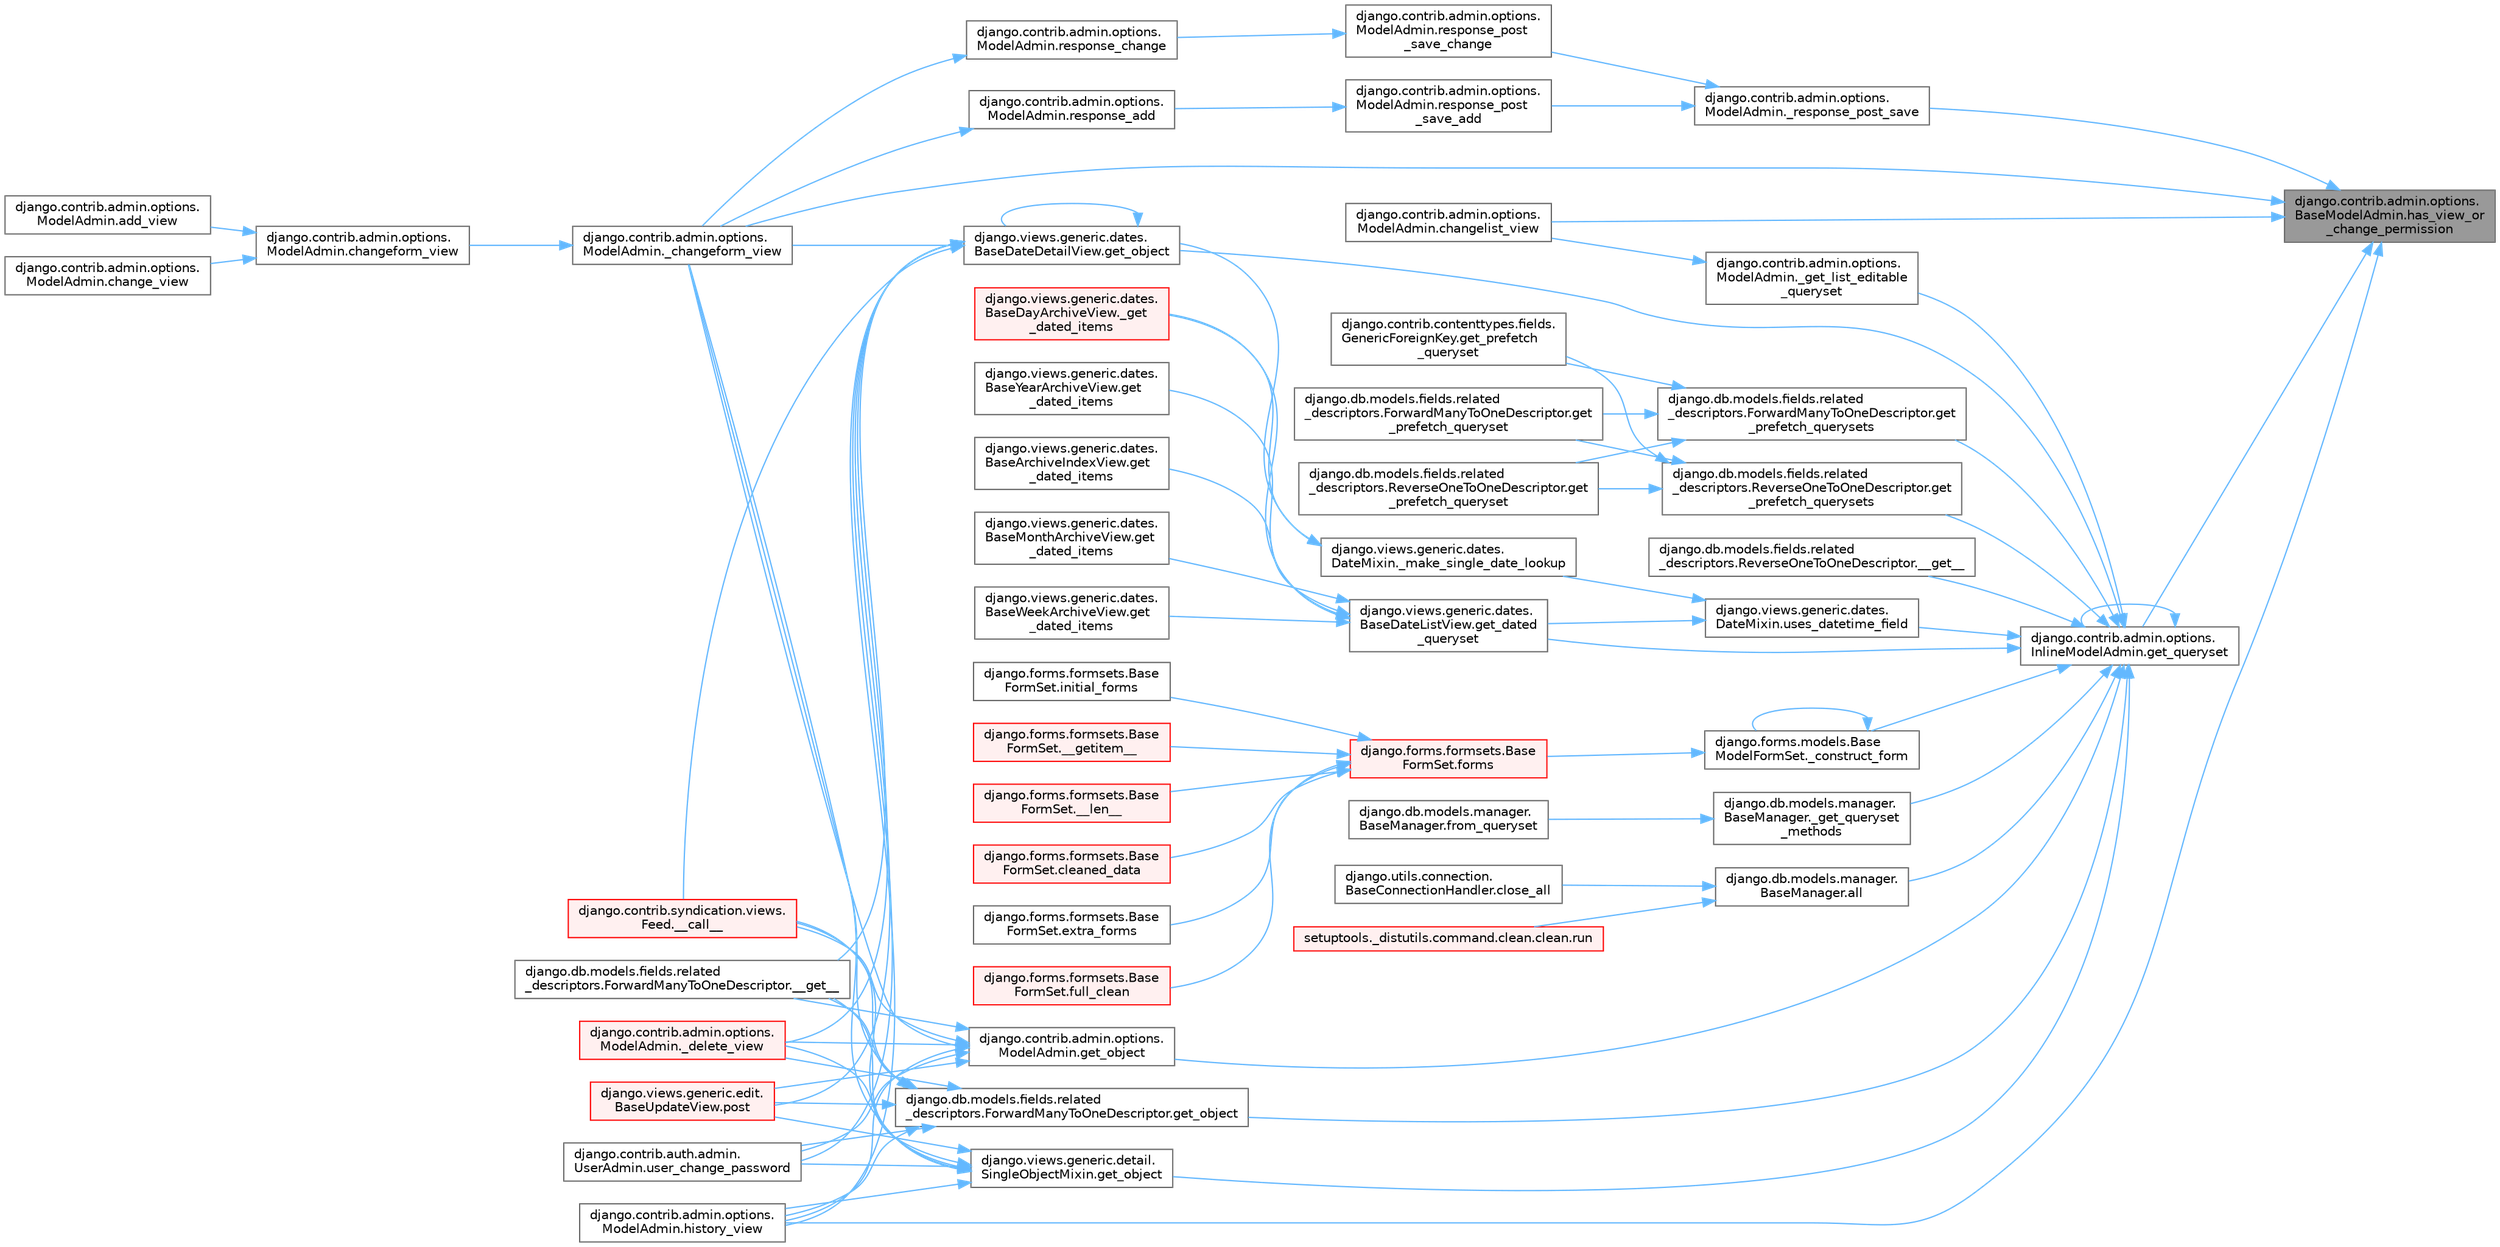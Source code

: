 digraph "django.contrib.admin.options.BaseModelAdmin.has_view_or_change_permission"
{
 // LATEX_PDF_SIZE
  bgcolor="transparent";
  edge [fontname=Helvetica,fontsize=10,labelfontname=Helvetica,labelfontsize=10];
  node [fontname=Helvetica,fontsize=10,shape=box,height=0.2,width=0.4];
  rankdir="RL";
  Node1 [id="Node000001",label="django.contrib.admin.options.\lBaseModelAdmin.has_view_or\l_change_permission",height=0.2,width=0.4,color="gray40", fillcolor="grey60", style="filled", fontcolor="black",tooltip=" "];
  Node1 -> Node2 [id="edge1_Node000001_Node000002",dir="back",color="steelblue1",style="solid",tooltip=" "];
  Node2 [id="Node000002",label="django.contrib.admin.options.\lModelAdmin._changeform_view",height=0.2,width=0.4,color="grey40", fillcolor="white", style="filled",URL="$classdjango_1_1contrib_1_1admin_1_1options_1_1_model_admin.html#a06082f9f8128d66a16cda8098c673dae",tooltip=" "];
  Node2 -> Node3 [id="edge2_Node000002_Node000003",dir="back",color="steelblue1",style="solid",tooltip=" "];
  Node3 [id="Node000003",label="django.contrib.admin.options.\lModelAdmin.changeform_view",height=0.2,width=0.4,color="grey40", fillcolor="white", style="filled",URL="$classdjango_1_1contrib_1_1admin_1_1options_1_1_model_admin.html#ac91e54453f9d73e9e12ad8dd8f138225",tooltip=" "];
  Node3 -> Node4 [id="edge3_Node000003_Node000004",dir="back",color="steelblue1",style="solid",tooltip=" "];
  Node4 [id="Node000004",label="django.contrib.admin.options.\lModelAdmin.add_view",height=0.2,width=0.4,color="grey40", fillcolor="white", style="filled",URL="$classdjango_1_1contrib_1_1admin_1_1options_1_1_model_admin.html#adaac8707f61a7e4993842f98f466edcf",tooltip=" "];
  Node3 -> Node5 [id="edge4_Node000003_Node000005",dir="back",color="steelblue1",style="solid",tooltip=" "];
  Node5 [id="Node000005",label="django.contrib.admin.options.\lModelAdmin.change_view",height=0.2,width=0.4,color="grey40", fillcolor="white", style="filled",URL="$classdjango_1_1contrib_1_1admin_1_1options_1_1_model_admin.html#a96abcd3295983666fd7978775d1c18cb",tooltip=" "];
  Node1 -> Node6 [id="edge5_Node000001_Node000006",dir="back",color="steelblue1",style="solid",tooltip=" "];
  Node6 [id="Node000006",label="django.contrib.admin.options.\lModelAdmin._response_post_save",height=0.2,width=0.4,color="grey40", fillcolor="white", style="filled",URL="$classdjango_1_1contrib_1_1admin_1_1options_1_1_model_admin.html#a1c885d22adb6b2cb20a5ad8969f63339",tooltip=" "];
  Node6 -> Node7 [id="edge6_Node000006_Node000007",dir="back",color="steelblue1",style="solid",tooltip=" "];
  Node7 [id="Node000007",label="django.contrib.admin.options.\lModelAdmin.response_post\l_save_add",height=0.2,width=0.4,color="grey40", fillcolor="white", style="filled",URL="$classdjango_1_1contrib_1_1admin_1_1options_1_1_model_admin.html#acb45c4ec3813010ef86c336499b3dadd",tooltip=" "];
  Node7 -> Node8 [id="edge7_Node000007_Node000008",dir="back",color="steelblue1",style="solid",tooltip=" "];
  Node8 [id="Node000008",label="django.contrib.admin.options.\lModelAdmin.response_add",height=0.2,width=0.4,color="grey40", fillcolor="white", style="filled",URL="$classdjango_1_1contrib_1_1admin_1_1options_1_1_model_admin.html#a1aa8884d9088a097877c29a6abea1640",tooltip=" "];
  Node8 -> Node2 [id="edge8_Node000008_Node000002",dir="back",color="steelblue1",style="solid",tooltip=" "];
  Node6 -> Node9 [id="edge9_Node000006_Node000009",dir="back",color="steelblue1",style="solid",tooltip=" "];
  Node9 [id="Node000009",label="django.contrib.admin.options.\lModelAdmin.response_post\l_save_change",height=0.2,width=0.4,color="grey40", fillcolor="white", style="filled",URL="$classdjango_1_1contrib_1_1admin_1_1options_1_1_model_admin.html#aa3db6ab07132bc8931b07b2a7da11a55",tooltip=" "];
  Node9 -> Node10 [id="edge10_Node000009_Node000010",dir="back",color="steelblue1",style="solid",tooltip=" "];
  Node10 [id="Node000010",label="django.contrib.admin.options.\lModelAdmin.response_change",height=0.2,width=0.4,color="grey40", fillcolor="white", style="filled",URL="$classdjango_1_1contrib_1_1admin_1_1options_1_1_model_admin.html#add50441458d2c08bed7e26115a4df89c",tooltip=" "];
  Node10 -> Node2 [id="edge11_Node000010_Node000002",dir="back",color="steelblue1",style="solid",tooltip=" "];
  Node1 -> Node11 [id="edge12_Node000001_Node000011",dir="back",color="steelblue1",style="solid",tooltip=" "];
  Node11 [id="Node000011",label="django.contrib.admin.options.\lModelAdmin.changelist_view",height=0.2,width=0.4,color="grey40", fillcolor="white", style="filled",URL="$classdjango_1_1contrib_1_1admin_1_1options_1_1_model_admin.html#af5f3d8010317ded7325e649561a4d909",tooltip=" "];
  Node1 -> Node12 [id="edge13_Node000001_Node000012",dir="back",color="steelblue1",style="solid",tooltip=" "];
  Node12 [id="Node000012",label="django.contrib.admin.options.\lInlineModelAdmin.get_queryset",height=0.2,width=0.4,color="grey40", fillcolor="white", style="filled",URL="$classdjango_1_1contrib_1_1admin_1_1options_1_1_inline_model_admin.html#a9248f5d82a336087e911b7ebc8729ffd",tooltip=" "];
  Node12 -> Node13 [id="edge14_Node000012_Node000013",dir="back",color="steelblue1",style="solid",tooltip=" "];
  Node13 [id="Node000013",label="django.db.models.fields.related\l_descriptors.ReverseOneToOneDescriptor.__get__",height=0.2,width=0.4,color="grey40", fillcolor="white", style="filled",URL="$classdjango_1_1db_1_1models_1_1fields_1_1related__descriptors_1_1_reverse_one_to_one_descriptor.html#ad62c522f9bb4b91174a3437b3f978f6b",tooltip=" "];
  Node12 -> Node14 [id="edge15_Node000012_Node000014",dir="back",color="steelblue1",style="solid",tooltip=" "];
  Node14 [id="Node000014",label="django.forms.models.Base\lModelFormSet._construct_form",height=0.2,width=0.4,color="grey40", fillcolor="white", style="filled",URL="$classdjango_1_1forms_1_1models_1_1_base_model_form_set.html#a2318f52c4f2963f7674c8e15e2f3c324",tooltip=" "];
  Node14 -> Node14 [id="edge16_Node000014_Node000014",dir="back",color="steelblue1",style="solid",tooltip=" "];
  Node14 -> Node15 [id="edge17_Node000014_Node000015",dir="back",color="steelblue1",style="solid",tooltip=" "];
  Node15 [id="Node000015",label="django.forms.formsets.Base\lFormSet.forms",height=0.2,width=0.4,color="red", fillcolor="#FFF0F0", style="filled",URL="$classdjango_1_1forms_1_1formsets_1_1_base_form_set.html#a398234150267aa3c6dceaa20a7a507f1",tooltip=" "];
  Node15 -> Node16 [id="edge18_Node000015_Node000016",dir="back",color="steelblue1",style="solid",tooltip=" "];
  Node16 [id="Node000016",label="django.forms.formsets.Base\lFormSet.__getitem__",height=0.2,width=0.4,color="red", fillcolor="#FFF0F0", style="filled",URL="$classdjango_1_1forms_1_1formsets_1_1_base_form_set.html#a3ed6460d03a41c30d519e9170d0a17cc",tooltip=" "];
  Node15 -> Node3182 [id="edge19_Node000015_Node003182",dir="back",color="steelblue1",style="solid",tooltip=" "];
  Node3182 [id="Node003182",label="django.forms.formsets.Base\lFormSet.__len__",height=0.2,width=0.4,color="red", fillcolor="#FFF0F0", style="filled",URL="$classdjango_1_1forms_1_1formsets_1_1_base_form_set.html#aa8c1dfbddcb29c04ad7bf814137b3c36",tooltip=" "];
  Node15 -> Node1775 [id="edge20_Node000015_Node001775",dir="back",color="steelblue1",style="solid",tooltip=" "];
  Node1775 [id="Node001775",label="django.forms.formsets.Base\lFormSet.cleaned_data",height=0.2,width=0.4,color="red", fillcolor="#FFF0F0", style="filled",URL="$classdjango_1_1forms_1_1formsets_1_1_base_form_set.html#ae51d85dd3faa160668adba372c4e87f7",tooltip=" "];
  Node15 -> Node1923 [id="edge21_Node000015_Node001923",dir="back",color="steelblue1",style="solid",tooltip=" "];
  Node1923 [id="Node001923",label="django.forms.formsets.Base\lFormSet.extra_forms",height=0.2,width=0.4,color="grey40", fillcolor="white", style="filled",URL="$classdjango_1_1forms_1_1formsets_1_1_base_form_set.html#a80e8dd7968259b3ccdfd86ac190c342a",tooltip=" "];
  Node15 -> Node1795 [id="edge22_Node000015_Node001795",dir="back",color="steelblue1",style="solid",tooltip=" "];
  Node1795 [id="Node001795",label="django.forms.formsets.Base\lFormSet.full_clean",height=0.2,width=0.4,color="red", fillcolor="#FFF0F0", style="filled",URL="$classdjango_1_1forms_1_1formsets_1_1_base_form_set.html#aa475bdb58853c14bfcd93bd7b494e3b1",tooltip=" "];
  Node15 -> Node1924 [id="edge23_Node000015_Node001924",dir="back",color="steelblue1",style="solid",tooltip=" "];
  Node1924 [id="Node001924",label="django.forms.formsets.Base\lFormSet.initial_forms",height=0.2,width=0.4,color="grey40", fillcolor="white", style="filled",URL="$classdjango_1_1forms_1_1formsets_1_1_base_form_set.html#a36a0e4b12f42f368c74d3a704cc58d03",tooltip=" "];
  Node12 -> Node2741 [id="edge24_Node000012_Node002741",dir="back",color="steelblue1",style="solid",tooltip=" "];
  Node2741 [id="Node002741",label="django.contrib.admin.options.\lModelAdmin._get_list_editable\l_queryset",height=0.2,width=0.4,color="grey40", fillcolor="white", style="filled",URL="$classdjango_1_1contrib_1_1admin_1_1options_1_1_model_admin.html#ae453d8065f838cd81cab58bc5797fd99",tooltip=" "];
  Node2741 -> Node11 [id="edge25_Node002741_Node000011",dir="back",color="steelblue1",style="solid",tooltip=" "];
  Node12 -> Node2742 [id="edge26_Node000012_Node002742",dir="back",color="steelblue1",style="solid",tooltip=" "];
  Node2742 [id="Node002742",label="django.db.models.manager.\lBaseManager._get_queryset\l_methods",height=0.2,width=0.4,color="grey40", fillcolor="white", style="filled",URL="$classdjango_1_1db_1_1models_1_1manager_1_1_base_manager.html#a7ef7be0dacbeaa96e518c225b954d2c4",tooltip=" "];
  Node2742 -> Node2743 [id="edge27_Node002742_Node002743",dir="back",color="steelblue1",style="solid",tooltip=" "];
  Node2743 [id="Node002743",label="django.db.models.manager.\lBaseManager.from_queryset",height=0.2,width=0.4,color="grey40", fillcolor="white", style="filled",URL="$classdjango_1_1db_1_1models_1_1manager_1_1_base_manager.html#a539a31c3e4714b562c785d374a2dbc9b",tooltip=" "];
  Node12 -> Node2744 [id="edge28_Node000012_Node002744",dir="back",color="steelblue1",style="solid",tooltip=" "];
  Node2744 [id="Node002744",label="django.db.models.manager.\lBaseManager.all",height=0.2,width=0.4,color="grey40", fillcolor="white", style="filled",URL="$classdjango_1_1db_1_1models_1_1manager_1_1_base_manager.html#a348dacddedfc163dc130f6c2620869b0",tooltip=" "];
  Node2744 -> Node2745 [id="edge29_Node002744_Node002745",dir="back",color="steelblue1",style="solid",tooltip=" "];
  Node2745 [id="Node002745",label="django.utils.connection.\lBaseConnectionHandler.close_all",height=0.2,width=0.4,color="grey40", fillcolor="white", style="filled",URL="$classdjango_1_1utils_1_1connection_1_1_base_connection_handler.html#a2dbd9163239e828581c41273647476dc",tooltip=" "];
  Node2744 -> Node2746 [id="edge30_Node002744_Node002746",dir="back",color="steelblue1",style="solid",tooltip=" "];
  Node2746 [id="Node002746",label="setuptools._distutils.command.clean.clean.run",height=0.2,width=0.4,color="red", fillcolor="#FFF0F0", style="filled",URL="$classsetuptools_1_1__distutils_1_1command_1_1clean_1_1clean.html#a578cf5beb91399cf9f10329bcd7e0dd5",tooltip=" "];
  Node12 -> Node2747 [id="edge31_Node000012_Node002747",dir="back",color="steelblue1",style="solid",tooltip=" "];
  Node2747 [id="Node002747",label="django.views.generic.dates.\lBaseDateListView.get_dated\l_queryset",height=0.2,width=0.4,color="grey40", fillcolor="white", style="filled",URL="$classdjango_1_1views_1_1generic_1_1dates_1_1_base_date_list_view.html#ad97300c63f99eef4ed95aa9d8f73520b",tooltip=" "];
  Node2747 -> Node2748 [id="edge32_Node002747_Node002748",dir="back",color="steelblue1",style="solid",tooltip=" "];
  Node2748 [id="Node002748",label="django.views.generic.dates.\lBaseDayArchiveView._get\l_dated_items",height=0.2,width=0.4,color="red", fillcolor="#FFF0F0", style="filled",URL="$classdjango_1_1views_1_1generic_1_1dates_1_1_base_day_archive_view.html#a3ca193a0859b2fbe8f0ae162272652f8",tooltip=" "];
  Node2747 -> Node2751 [id="edge33_Node002747_Node002751",dir="back",color="steelblue1",style="solid",tooltip=" "];
  Node2751 [id="Node002751",label="django.views.generic.dates.\lBaseArchiveIndexView.get\l_dated_items",height=0.2,width=0.4,color="grey40", fillcolor="white", style="filled",URL="$classdjango_1_1views_1_1generic_1_1dates_1_1_base_archive_index_view.html#ab9794c8a807f2b820629179ebfc41e2c",tooltip=" "];
  Node2747 -> Node2752 [id="edge34_Node002747_Node002752",dir="back",color="steelblue1",style="solid",tooltip=" "];
  Node2752 [id="Node002752",label="django.views.generic.dates.\lBaseMonthArchiveView.get\l_dated_items",height=0.2,width=0.4,color="grey40", fillcolor="white", style="filled",URL="$classdjango_1_1views_1_1generic_1_1dates_1_1_base_month_archive_view.html#ae62ad9b839e3904bd2162b5e92b6d02d",tooltip=" "];
  Node2747 -> Node2753 [id="edge35_Node002747_Node002753",dir="back",color="steelblue1",style="solid",tooltip=" "];
  Node2753 [id="Node002753",label="django.views.generic.dates.\lBaseWeekArchiveView.get\l_dated_items",height=0.2,width=0.4,color="grey40", fillcolor="white", style="filled",URL="$classdjango_1_1views_1_1generic_1_1dates_1_1_base_week_archive_view.html#a4217000f6b9b08cbc97f6b079ad98ea5",tooltip=" "];
  Node2747 -> Node2754 [id="edge36_Node002747_Node002754",dir="back",color="steelblue1",style="solid",tooltip=" "];
  Node2754 [id="Node002754",label="django.views.generic.dates.\lBaseYearArchiveView.get\l_dated_items",height=0.2,width=0.4,color="grey40", fillcolor="white", style="filled",URL="$classdjango_1_1views_1_1generic_1_1dates_1_1_base_year_archive_view.html#af1e2e3364ceacb5fd46eef85345ee94a",tooltip=" "];
  Node12 -> Node2755 [id="edge37_Node000012_Node002755",dir="back",color="steelblue1",style="solid",tooltip=" "];
  Node2755 [id="Node002755",label="django.contrib.admin.options.\lModelAdmin.get_object",height=0.2,width=0.4,color="grey40", fillcolor="white", style="filled",URL="$classdjango_1_1contrib_1_1admin_1_1options_1_1_model_admin.html#ac7b9acc5607b931a130f004f73adcc6c",tooltip=" "];
  Node2755 -> Node1915 [id="edge38_Node002755_Node001915",dir="back",color="steelblue1",style="solid",tooltip=" "];
  Node1915 [id="Node001915",label="django.contrib.syndication.views.\lFeed.__call__",height=0.2,width=0.4,color="red", fillcolor="#FFF0F0", style="filled",URL="$classdjango_1_1contrib_1_1syndication_1_1views_1_1_feed.html#ac7a9680a1b709d8eb37ae3c6ce000220",tooltip=" "];
  Node2755 -> Node1328 [id="edge39_Node002755_Node001328",dir="back",color="steelblue1",style="solid",tooltip=" "];
  Node1328 [id="Node001328",label="django.db.models.fields.related\l_descriptors.ForwardManyToOneDescriptor.__get__",height=0.2,width=0.4,color="grey40", fillcolor="white", style="filled",URL="$classdjango_1_1db_1_1models_1_1fields_1_1related__descriptors_1_1_forward_many_to_one_descriptor.html#a52832880c8df770ce001c0b0bb51e64d",tooltip=" "];
  Node2755 -> Node2 [id="edge40_Node002755_Node000002",dir="back",color="steelblue1",style="solid",tooltip=" "];
  Node2755 -> Node196 [id="edge41_Node002755_Node000196",dir="back",color="steelblue1",style="solid",tooltip=" "];
  Node196 [id="Node000196",label="django.contrib.admin.options.\lModelAdmin._delete_view",height=0.2,width=0.4,color="red", fillcolor="#FFF0F0", style="filled",URL="$classdjango_1_1contrib_1_1admin_1_1options_1_1_model_admin.html#a227a18e24751790170d555523ab15e93",tooltip=" "];
  Node2755 -> Node2705 [id="edge42_Node002755_Node002705",dir="back",color="steelblue1",style="solid",tooltip=" "];
  Node2705 [id="Node002705",label="django.contrib.admin.options.\lModelAdmin.history_view",height=0.2,width=0.4,color="grey40", fillcolor="white", style="filled",URL="$classdjango_1_1contrib_1_1admin_1_1options_1_1_model_admin.html#aaa87a68789f637fa6682c1daf2a4bda8",tooltip=" "];
  Node2755 -> Node2706 [id="edge43_Node002755_Node002706",dir="back",color="steelblue1",style="solid",tooltip=" "];
  Node2706 [id="Node002706",label="django.views.generic.edit.\lBaseUpdateView.post",height=0.2,width=0.4,color="red", fillcolor="#FFF0F0", style="filled",URL="$classdjango_1_1views_1_1generic_1_1edit_1_1_base_update_view.html#abb9e5510c9d5b54425f0874940f45d73",tooltip=" "];
  Node2755 -> Node2707 [id="edge44_Node002755_Node002707",dir="back",color="steelblue1",style="solid",tooltip=" "];
  Node2707 [id="Node002707",label="django.contrib.auth.admin.\lUserAdmin.user_change_password",height=0.2,width=0.4,color="grey40", fillcolor="white", style="filled",URL="$classdjango_1_1contrib_1_1auth_1_1admin_1_1_user_admin.html#a65ccab8e46b966ac28d5b117abf0d5f5",tooltip=" "];
  Node12 -> Node2704 [id="edge45_Node000012_Node002704",dir="back",color="steelblue1",style="solid",tooltip=" "];
  Node2704 [id="Node002704",label="django.db.models.fields.related\l_descriptors.ForwardManyToOneDescriptor.get_object",height=0.2,width=0.4,color="grey40", fillcolor="white", style="filled",URL="$classdjango_1_1db_1_1models_1_1fields_1_1related__descriptors_1_1_forward_many_to_one_descriptor.html#a53e30c8b305a3998dd43c1e6357e4bc4",tooltip=" "];
  Node2704 -> Node1915 [id="edge46_Node002704_Node001915",dir="back",color="steelblue1",style="solid",tooltip=" "];
  Node2704 -> Node1328 [id="edge47_Node002704_Node001328",dir="back",color="steelblue1",style="solid",tooltip=" "];
  Node2704 -> Node2 [id="edge48_Node002704_Node000002",dir="back",color="steelblue1",style="solid",tooltip=" "];
  Node2704 -> Node196 [id="edge49_Node002704_Node000196",dir="back",color="steelblue1",style="solid",tooltip=" "];
  Node2704 -> Node2705 [id="edge50_Node002704_Node002705",dir="back",color="steelblue1",style="solid",tooltip=" "];
  Node2704 -> Node2706 [id="edge51_Node002704_Node002706",dir="back",color="steelblue1",style="solid",tooltip=" "];
  Node2704 -> Node2707 [id="edge52_Node002704_Node002707",dir="back",color="steelblue1",style="solid",tooltip=" "];
  Node12 -> Node2756 [id="edge53_Node000012_Node002756",dir="back",color="steelblue1",style="solid",tooltip=" "];
  Node2756 [id="Node002756",label="django.views.generic.dates.\lBaseDateDetailView.get_object",height=0.2,width=0.4,color="grey40", fillcolor="white", style="filled",URL="$classdjango_1_1views_1_1generic_1_1dates_1_1_base_date_detail_view.html#a7c08557dbbb8af87ec6f8fab884e6f5e",tooltip=" "];
  Node2756 -> Node1915 [id="edge54_Node002756_Node001915",dir="back",color="steelblue1",style="solid",tooltip=" "];
  Node2756 -> Node1328 [id="edge55_Node002756_Node001328",dir="back",color="steelblue1",style="solid",tooltip=" "];
  Node2756 -> Node2 [id="edge56_Node002756_Node000002",dir="back",color="steelblue1",style="solid",tooltip=" "];
  Node2756 -> Node196 [id="edge57_Node002756_Node000196",dir="back",color="steelblue1",style="solid",tooltip=" "];
  Node2756 -> Node2756 [id="edge58_Node002756_Node002756",dir="back",color="steelblue1",style="solid",tooltip=" "];
  Node2756 -> Node2705 [id="edge59_Node002756_Node002705",dir="back",color="steelblue1",style="solid",tooltip=" "];
  Node2756 -> Node2706 [id="edge60_Node002756_Node002706",dir="back",color="steelblue1",style="solid",tooltip=" "];
  Node2756 -> Node2707 [id="edge61_Node002756_Node002707",dir="back",color="steelblue1",style="solid",tooltip=" "];
  Node12 -> Node2757 [id="edge62_Node000012_Node002757",dir="back",color="steelblue1",style="solid",tooltip=" "];
  Node2757 [id="Node002757",label="django.views.generic.detail.\lSingleObjectMixin.get_object",height=0.2,width=0.4,color="grey40", fillcolor="white", style="filled",URL="$classdjango_1_1views_1_1generic_1_1detail_1_1_single_object_mixin.html#ab853f97e997d069a858d4bb5e93092ad",tooltip=" "];
  Node2757 -> Node1915 [id="edge63_Node002757_Node001915",dir="back",color="steelblue1",style="solid",tooltip=" "];
  Node2757 -> Node1328 [id="edge64_Node002757_Node001328",dir="back",color="steelblue1",style="solid",tooltip=" "];
  Node2757 -> Node2 [id="edge65_Node002757_Node000002",dir="back",color="steelblue1",style="solid",tooltip=" "];
  Node2757 -> Node196 [id="edge66_Node002757_Node000196",dir="back",color="steelblue1",style="solid",tooltip=" "];
  Node2757 -> Node2705 [id="edge67_Node002757_Node002705",dir="back",color="steelblue1",style="solid",tooltip=" "];
  Node2757 -> Node2706 [id="edge68_Node002757_Node002706",dir="back",color="steelblue1",style="solid",tooltip=" "];
  Node2757 -> Node2707 [id="edge69_Node002757_Node002707",dir="back",color="steelblue1",style="solid",tooltip=" "];
  Node12 -> Node2739 [id="edge70_Node000012_Node002739",dir="back",color="steelblue1",style="solid",tooltip=" "];
  Node2739 [id="Node002739",label="django.db.models.fields.related\l_descriptors.ForwardManyToOneDescriptor.get\l_prefetch_querysets",height=0.2,width=0.4,color="grey40", fillcolor="white", style="filled",URL="$classdjango_1_1db_1_1models_1_1fields_1_1related__descriptors_1_1_forward_many_to_one_descriptor.html#a9838765ed5b0cd8063af62a3590596b3",tooltip=" "];
  Node2739 -> Node1872 [id="edge71_Node002739_Node001872",dir="back",color="steelblue1",style="solid",tooltip=" "];
  Node1872 [id="Node001872",label="django.contrib.contenttypes.fields.\lGenericForeignKey.get_prefetch\l_queryset",height=0.2,width=0.4,color="grey40", fillcolor="white", style="filled",URL="$classdjango_1_1contrib_1_1contenttypes_1_1fields_1_1_generic_foreign_key.html#aa09b3d5eafa2b68470982bc3cf3659fc",tooltip=" "];
  Node2739 -> Node1873 [id="edge72_Node002739_Node001873",dir="back",color="steelblue1",style="solid",tooltip=" "];
  Node1873 [id="Node001873",label="django.db.models.fields.related\l_descriptors.ForwardManyToOneDescriptor.get\l_prefetch_queryset",height=0.2,width=0.4,color="grey40", fillcolor="white", style="filled",URL="$classdjango_1_1db_1_1models_1_1fields_1_1related__descriptors_1_1_forward_many_to_one_descriptor.html#ab871be551ae57402ab078fb38cd128e4",tooltip=" "];
  Node2739 -> Node1874 [id="edge73_Node002739_Node001874",dir="back",color="steelblue1",style="solid",tooltip=" "];
  Node1874 [id="Node001874",label="django.db.models.fields.related\l_descriptors.ReverseOneToOneDescriptor.get\l_prefetch_queryset",height=0.2,width=0.4,color="grey40", fillcolor="white", style="filled",URL="$classdjango_1_1db_1_1models_1_1fields_1_1related__descriptors_1_1_reverse_one_to_one_descriptor.html#a5fec42b068cab3281971bfb0595b7172",tooltip=" "];
  Node12 -> Node2758 [id="edge74_Node000012_Node002758",dir="back",color="steelblue1",style="solid",tooltip=" "];
  Node2758 [id="Node002758",label="django.db.models.fields.related\l_descriptors.ReverseOneToOneDescriptor.get\l_prefetch_querysets",height=0.2,width=0.4,color="grey40", fillcolor="white", style="filled",URL="$classdjango_1_1db_1_1models_1_1fields_1_1related__descriptors_1_1_reverse_one_to_one_descriptor.html#a32881d523d9f0158510fcd0eaaa5e2a7",tooltip=" "];
  Node2758 -> Node1872 [id="edge75_Node002758_Node001872",dir="back",color="steelblue1",style="solid",tooltip=" "];
  Node2758 -> Node1873 [id="edge76_Node002758_Node001873",dir="back",color="steelblue1",style="solid",tooltip=" "];
  Node2758 -> Node1874 [id="edge77_Node002758_Node001874",dir="back",color="steelblue1",style="solid",tooltip=" "];
  Node12 -> Node12 [id="edge78_Node000012_Node000012",dir="back",color="steelblue1",style="solid",tooltip=" "];
  Node12 -> Node2759 [id="edge79_Node000012_Node002759",dir="back",color="steelblue1",style="solid",tooltip=" "];
  Node2759 [id="Node002759",label="django.views.generic.dates.\lDateMixin.uses_datetime_field",height=0.2,width=0.4,color="grey40", fillcolor="white", style="filled",URL="$classdjango_1_1views_1_1generic_1_1dates_1_1_date_mixin.html#a1fb37f57858e32a16ec5b6328ae68adb",tooltip=" "];
  Node2759 -> Node2760 [id="edge80_Node002759_Node002760",dir="back",color="steelblue1",style="solid",tooltip=" "];
  Node2760 [id="Node002760",label="django.views.generic.dates.\lDateMixin._make_single_date_lookup",height=0.2,width=0.4,color="grey40", fillcolor="white", style="filled",URL="$classdjango_1_1views_1_1generic_1_1dates_1_1_date_mixin.html#ac17fc80d601666765dd9751d4b5e065d",tooltip=" "];
  Node2760 -> Node2748 [id="edge81_Node002760_Node002748",dir="back",color="steelblue1",style="solid",tooltip=" "];
  Node2760 -> Node2756 [id="edge82_Node002760_Node002756",dir="back",color="steelblue1",style="solid",tooltip=" "];
  Node2759 -> Node2747 [id="edge83_Node002759_Node002747",dir="back",color="steelblue1",style="solid",tooltip=" "];
  Node1 -> Node2705 [id="edge84_Node000001_Node002705",dir="back",color="steelblue1",style="solid",tooltip=" "];
}
